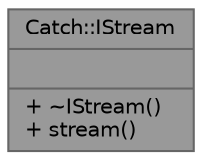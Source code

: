 digraph "Catch::IStream"
{
 // LATEX_PDF_SIZE
  bgcolor="transparent";
  edge [fontname=Helvetica,fontsize=10,labelfontname=Helvetica,labelfontsize=10];
  node [fontname=Helvetica,fontsize=10,shape=box,height=0.2,width=0.4];
  Node1 [shape=record,label="{Catch::IStream\n||+ ~IStream()\l+ stream()\l}",height=0.2,width=0.4,color="gray40", fillcolor="grey60", style="filled", fontcolor="black",tooltip=" "];
}
